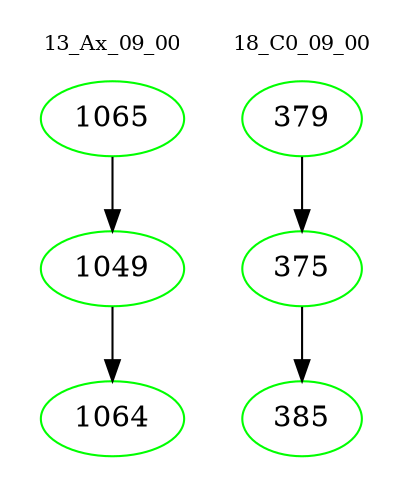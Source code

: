 digraph{
subgraph cluster_0 {
color = white
label = "13_Ax_09_00";
fontsize=10;
T0_1065 [label="1065", color="green"]
T0_1065 -> T0_1049 [color="black"]
T0_1049 [label="1049", color="green"]
T0_1049 -> T0_1064 [color="black"]
T0_1064 [label="1064", color="green"]
}
subgraph cluster_1 {
color = white
label = "18_C0_09_00";
fontsize=10;
T1_379 [label="379", color="green"]
T1_379 -> T1_375 [color="black"]
T1_375 [label="375", color="green"]
T1_375 -> T1_385 [color="black"]
T1_385 [label="385", color="green"]
}
}

